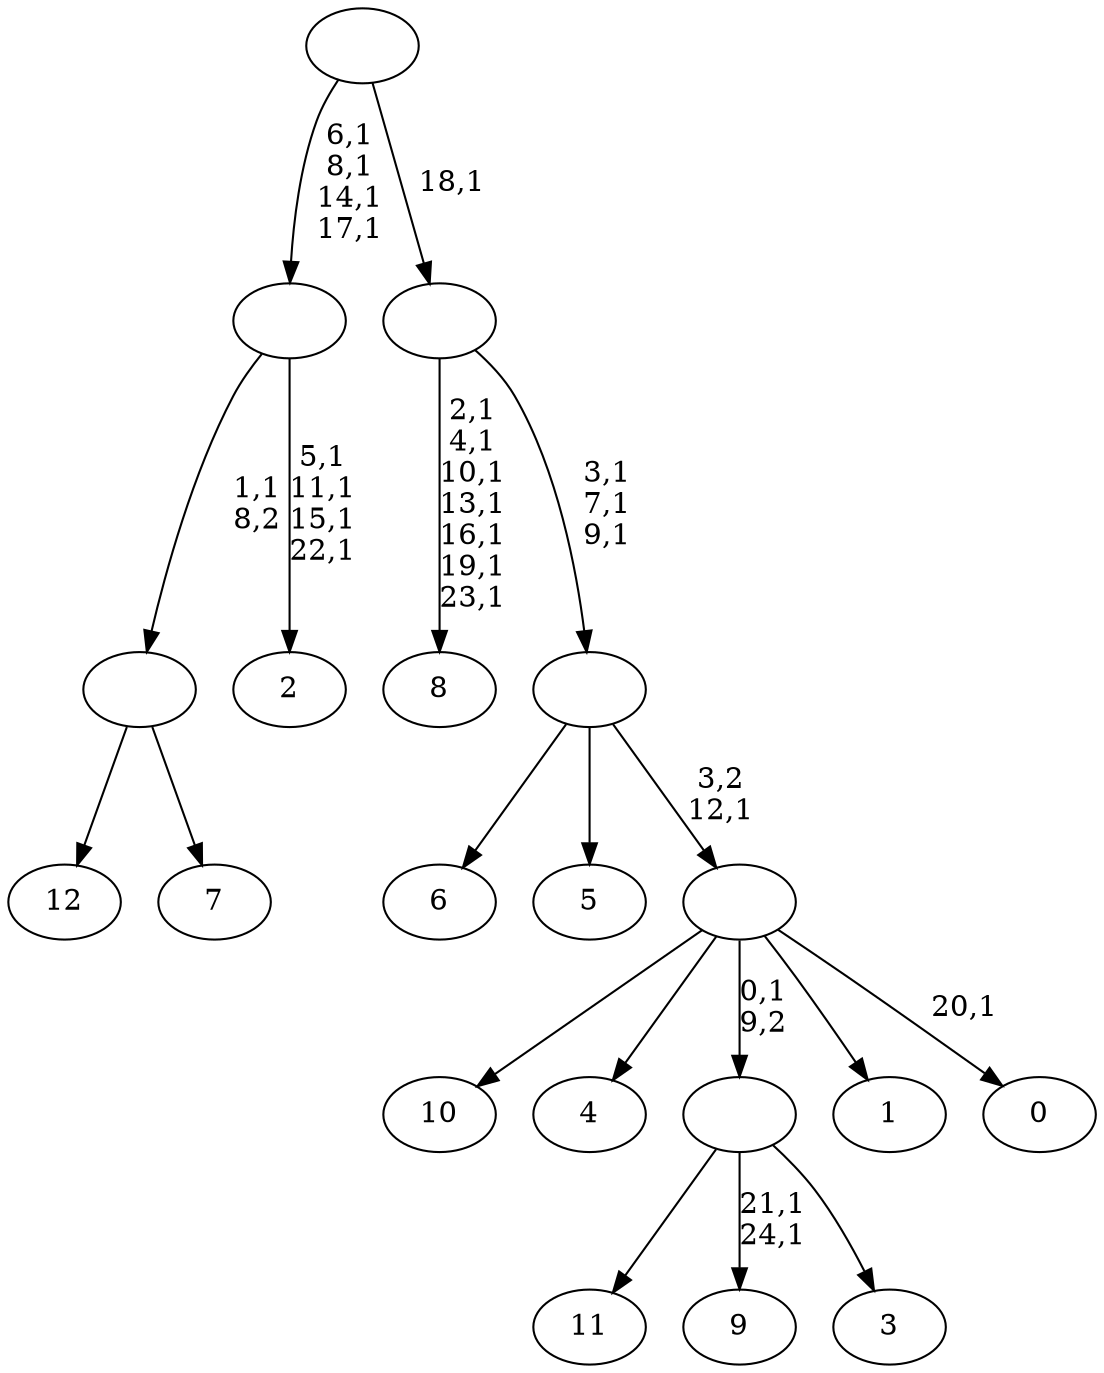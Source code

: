 digraph T {
	38 [label="12"]
	37 [label="11"]
	36 [label="10"]
	35 [label="9"]
	32 [label="8"]
	24 [label="7"]
	23 [label=""]
	22 [label="6"]
	21 [label="5"]
	20 [label="4"]
	19 [label="3"]
	18 [label=""]
	17 [label="2"]
	12 [label=""]
	8 [label="1"]
	7 [label="0"]
	5 [label=""]
	4 [label=""]
	1 [label=""]
	0 [label=""]
	23 -> 38 [label=""]
	23 -> 24 [label=""]
	18 -> 35 [label="21,1\n24,1"]
	18 -> 37 [label=""]
	18 -> 19 [label=""]
	12 -> 17 [label="5,1\n11,1\n15,1\n22,1"]
	12 -> 23 [label="1,1\n8,2"]
	5 -> 7 [label="20,1"]
	5 -> 36 [label=""]
	5 -> 20 [label=""]
	5 -> 18 [label="0,1\n9,2"]
	5 -> 8 [label=""]
	4 -> 22 [label=""]
	4 -> 21 [label=""]
	4 -> 5 [label="3,2\n12,1"]
	1 -> 4 [label="3,1\n7,1\n9,1"]
	1 -> 32 [label="2,1\n4,1\n10,1\n13,1\n16,1\n19,1\n23,1"]
	0 -> 12 [label="6,1\n8,1\n14,1\n17,1"]
	0 -> 1 [label="18,1"]
}
